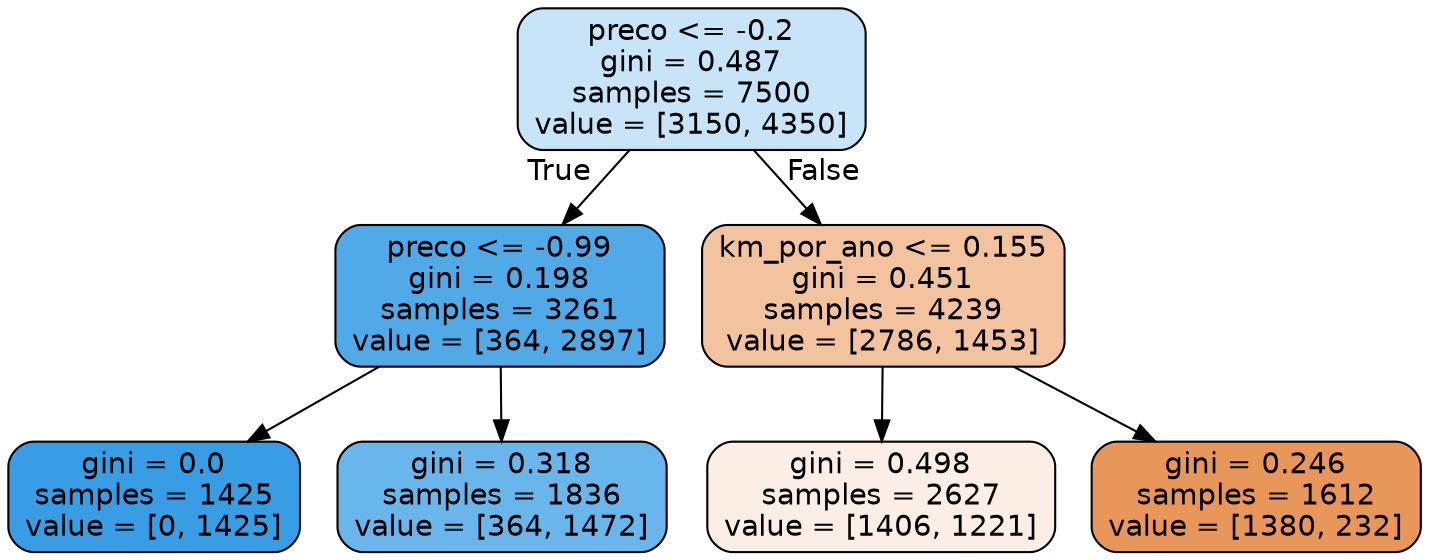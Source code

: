 digraph Tree {
node [shape=box, style="filled, rounded", color="black", fontname="helvetica"] ;
edge [fontname="helvetica"] ;
0 [label="preco <= -0.2\ngini = 0.487\nsamples = 7500\nvalue = [3150, 4350]", fillcolor="#c8e4f8"] ;
1 [label="preco <= -0.99\ngini = 0.198\nsamples = 3261\nvalue = [364, 2897]", fillcolor="#52a9e8"] ;
0 -> 1 [labeldistance=2.5, labelangle=45, headlabel="True"] ;
2 [label="gini = 0.0\nsamples = 1425\nvalue = [0, 1425]", fillcolor="#399de5"] ;
1 -> 2 ;
3 [label="gini = 0.318\nsamples = 1836\nvalue = [364, 1472]", fillcolor="#6ab5eb"] ;
1 -> 3 ;
4 [label="km_por_ano <= 0.155\ngini = 0.451\nsamples = 4239\nvalue = [2786, 1453]", fillcolor="#f3c3a0"] ;
0 -> 4 [labeldistance=2.5, labelangle=-45, headlabel="False"] ;
5 [label="gini = 0.498\nsamples = 2627\nvalue = [1406, 1221]", fillcolor="#fceee5"] ;
4 -> 5 ;
6 [label="gini = 0.246\nsamples = 1612\nvalue = [1380, 232]", fillcolor="#e9965a"] ;
4 -> 6 ;
}
